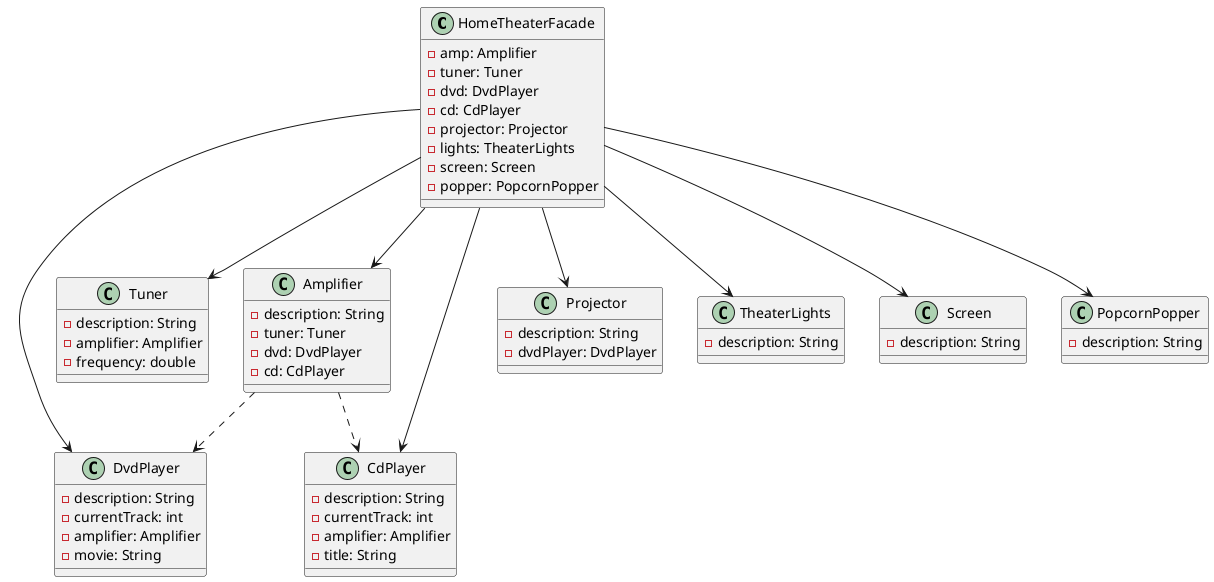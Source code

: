 @startuml
'https://plantuml.com/class-diagram

class HomeTheaterFacade {
    -amp: Amplifier
    -tuner: Tuner
    -dvd: DvdPlayer
    -cd: CdPlayer
    -projector: Projector
    -lights: TheaterLights
    -screen: Screen
    -popper: PopcornPopper
}

class Amplifier {
    -description: String
    -tuner: Tuner
    -dvd: DvdPlayer
    -cd: CdPlayer
}

class Tuner {
    -description: String
    -amplifier: Amplifier
    -frequency: double
}

class DvdPlayer {
    -description: String
    -currentTrack: int
    -amplifier: Amplifier
    -movie: String
}

class CdPlayer {
    -description: String
    -currentTrack: int
    -amplifier: Amplifier
    -title: String
}

class Projector {
    -description: String
    -dvdPlayer: DvdPlayer
}

class TheaterLights {
    -description: String
}

class Screen {
    -description: String
}

class PopcornPopper {
    -description: String
}

HomeTheaterFacade --> Amplifier
HomeTheaterFacade --> Tuner
HomeTheaterFacade --> DvdPlayer
HomeTheaterFacade --> CdPlayer
HomeTheaterFacade --> Projector
HomeTheaterFacade --> TheaterLights
HomeTheaterFacade --> Screen
HomeTheaterFacade --> PopcornPopper

Amplifier ..> CdPlayer
Amplifier ..> DvdPlayer


@enduml